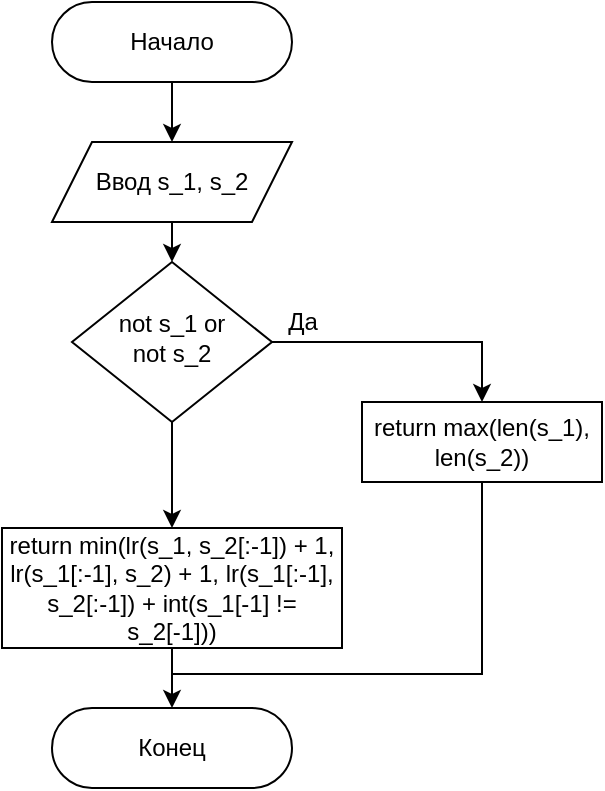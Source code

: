 <mxfile version="13.7.3" type="device" pages="4"><diagram id="aqBOiz54YOft1o3aaudl" name="lr"><mxGraphModel dx="1186" dy="875" grid="1" gridSize="10" guides="1" tooltips="1" connect="1" arrows="1" fold="1" page="1" pageScale="1" pageWidth="827" pageHeight="1169" math="0" shadow="0"><root><mxCell id="mpYPMY5xLq0tiu0TV8Yd-0"/><mxCell id="mpYPMY5xLq0tiu0TV8Yd-1" parent="mpYPMY5xLq0tiu0TV8Yd-0"/><mxCell id="gndyq0Nha8caR8wsRhvx-0" style="edgeStyle=orthogonalEdgeStyle;rounded=0;orthogonalLoop=1;jettySize=auto;html=1;exitX=0.5;exitY=1;exitDx=0;exitDy=0;entryX=0.5;entryY=0;entryDx=0;entryDy=0;" parent="mpYPMY5xLq0tiu0TV8Yd-1" source="gndyq0Nha8caR8wsRhvx-1" target="gndyq0Nha8caR8wsRhvx-6" edge="1"><mxGeometry relative="1" as="geometry"/></mxCell><mxCell id="gndyq0Nha8caR8wsRhvx-1" value="Начало" style="rounded=1;whiteSpace=wrap;html=1;fontSize=12;glass=0;strokeWidth=1;shadow=0;arcSize=50;" parent="mpYPMY5xLq0tiu0TV8Yd-1" vertex="1"><mxGeometry x="280" y="110" width="120" height="40" as="geometry"/></mxCell><mxCell id="gndyq0Nha8caR8wsRhvx-2" style="edgeStyle=orthogonalEdgeStyle;rounded=0;orthogonalLoop=1;jettySize=auto;html=1;exitX=1;exitY=0.5;exitDx=0;exitDy=0;" parent="mpYPMY5xLq0tiu0TV8Yd-1" source="gndyq0Nha8caR8wsRhvx-4" target="gndyq0Nha8caR8wsRhvx-8" edge="1"><mxGeometry relative="1" as="geometry"><Array as="points"><mxPoint x="495" y="280"/></Array></mxGeometry></mxCell><mxCell id="gndyq0Nha8caR8wsRhvx-3" style="edgeStyle=orthogonalEdgeStyle;rounded=0;orthogonalLoop=1;jettySize=auto;html=1;exitX=0.5;exitY=1;exitDx=0;exitDy=0;entryX=0.5;entryY=0;entryDx=0;entryDy=0;endArrow=classic;endFill=1;fontSize=12;" parent="mpYPMY5xLq0tiu0TV8Yd-1" source="gndyq0Nha8caR8wsRhvx-4" target="gndyq0Nha8caR8wsRhvx-13" edge="1"><mxGeometry relative="1" as="geometry"/></mxCell><mxCell id="gndyq0Nha8caR8wsRhvx-4" value="not s_1 or&lt;br&gt;not s_2" style="rhombus;whiteSpace=wrap;html=1;shadow=0;fontFamily=Helvetica;fontSize=12;align=center;strokeWidth=1;spacing=6;spacingTop=-4;" parent="mpYPMY5xLq0tiu0TV8Yd-1" vertex="1"><mxGeometry x="290" y="240" width="100" height="80" as="geometry"/></mxCell><mxCell id="gndyq0Nha8caR8wsRhvx-5" style="edgeStyle=orthogonalEdgeStyle;rounded=0;orthogonalLoop=1;jettySize=auto;html=1;exitX=0.5;exitY=1;exitDx=0;exitDy=0;entryX=0.5;entryY=0;entryDx=0;entryDy=0;" parent="mpYPMY5xLq0tiu0TV8Yd-1" source="gndyq0Nha8caR8wsRhvx-6" target="gndyq0Nha8caR8wsRhvx-4" edge="1"><mxGeometry relative="1" as="geometry"/></mxCell><mxCell id="gndyq0Nha8caR8wsRhvx-6" value="Ввод s_1, s_2" style="shape=parallelogram;perimeter=parallelogramPerimeter;whiteSpace=wrap;html=1;fixedSize=1;" parent="mpYPMY5xLq0tiu0TV8Yd-1" vertex="1"><mxGeometry x="280" y="180" width="120" height="40" as="geometry"/></mxCell><mxCell id="gndyq0Nha8caR8wsRhvx-22" style="edgeStyle=orthogonalEdgeStyle;rounded=0;orthogonalLoop=1;jettySize=auto;html=1;exitX=0.5;exitY=1;exitDx=0;exitDy=0;endArrow=none;endFill=0;fontSize=12;entryX=0.5;entryY=0;entryDx=0;entryDy=0;" parent="mpYPMY5xLq0tiu0TV8Yd-1" edge="1"><mxGeometry relative="1" as="geometry"><mxPoint x="340" y="459" as="targetPoint"/><Array as="points"><mxPoint x="495" y="446"/><mxPoint x="340" y="446"/></Array><mxPoint x="495" y="346" as="sourcePoint"/></mxGeometry></mxCell><mxCell id="gndyq0Nha8caR8wsRhvx-8" value="return max(len(s_1), len(s_2))" style="rounded=0;whiteSpace=wrap;html=1;" parent="mpYPMY5xLq0tiu0TV8Yd-1" vertex="1"><mxGeometry x="435" y="310" width="120" height="40" as="geometry"/></mxCell><mxCell id="gndyq0Nha8caR8wsRhvx-11" value="Конец" style="rounded=1;whiteSpace=wrap;html=1;fontSize=12;glass=0;strokeWidth=1;shadow=0;arcSize=50;" parent="mpYPMY5xLq0tiu0TV8Yd-1" vertex="1"><mxGeometry x="280" y="463" width="120" height="40" as="geometry"/></mxCell><mxCell id="gndyq0Nha8caR8wsRhvx-21" style="edgeStyle=orthogonalEdgeStyle;rounded=0;orthogonalLoop=1;jettySize=auto;html=1;exitX=0.5;exitY=1;exitDx=0;exitDy=0;entryX=0.5;entryY=0;entryDx=0;entryDy=0;endArrow=classic;endFill=1;fontSize=12;" parent="mpYPMY5xLq0tiu0TV8Yd-1" source="gndyq0Nha8caR8wsRhvx-13" target="gndyq0Nha8caR8wsRhvx-11" edge="1"><mxGeometry relative="1" as="geometry"/></mxCell><mxCell id="gndyq0Nha8caR8wsRhvx-13" value="return min(lr(s_1, s_2[:-1]) + 1, lr(s_1[:-1], s_2) + 1, lr(s_1[:-1], s_2[:-1]) + int(s_1[-1] != s_2[-1]))" style="rounded=0;whiteSpace=wrap;html=1;" parent="mpYPMY5xLq0tiu0TV8Yd-1" vertex="1"><mxGeometry x="255" y="373" width="170" height="60" as="geometry"/></mxCell><mxCell id="gndyq0Nha8caR8wsRhvx-19" value="Да" style="text;html=1;align=center;verticalAlign=middle;resizable=0;points=[];autosize=1;fontSize=12;" parent="mpYPMY5xLq0tiu0TV8Yd-1" vertex="1"><mxGeometry x="390" y="260" width="30" height="20" as="geometry"/></mxCell></root></mxGraphModel></diagram><diagram id="C5RBs43oDa-KdzZeNtuy" name="ldr"><mxGraphModel dx="1186" dy="875" grid="1" gridSize="10" guides="1" tooltips="1" connect="1" arrows="1" fold="1" page="1" pageScale="1" pageWidth="827" pageHeight="1169" math="0" shadow="0"><root><mxCell id="WIyWlLk6GJQsqaUBKTNV-0"/><mxCell id="WIyWlLk6GJQsqaUBKTNV-1" parent="WIyWlLk6GJQsqaUBKTNV-0"/><mxCell id="tm-m2GC2lMm420ZFq8HK-1" style="edgeStyle=orthogonalEdgeStyle;rounded=0;orthogonalLoop=1;jettySize=auto;html=1;exitX=0.5;exitY=1;exitDx=0;exitDy=0;entryX=0.5;entryY=0;entryDx=0;entryDy=0;" parent="WIyWlLk6GJQsqaUBKTNV-1" source="WIyWlLk6GJQsqaUBKTNV-3" target="tm-m2GC2lMm420ZFq8HK-0" edge="1"><mxGeometry relative="1" as="geometry"/></mxCell><mxCell id="WIyWlLk6GJQsqaUBKTNV-3" value="Начало" style="rounded=1;whiteSpace=wrap;html=1;fontSize=12;glass=0;strokeWidth=1;shadow=0;arcSize=50;" parent="WIyWlLk6GJQsqaUBKTNV-1" vertex="1"><mxGeometry x="280" y="110" width="120" height="40" as="geometry"/></mxCell><mxCell id="tm-m2GC2lMm420ZFq8HK-3" style="edgeStyle=orthogonalEdgeStyle;rounded=0;orthogonalLoop=1;jettySize=auto;html=1;exitX=1;exitY=0.5;exitDx=0;exitDy=0;" parent="WIyWlLk6GJQsqaUBKTNV-1" source="WIyWlLk6GJQsqaUBKTNV-6" target="tm-m2GC2lMm420ZFq8HK-2" edge="1"><mxGeometry relative="1" as="geometry"><Array as="points"><mxPoint x="495" y="280"/></Array></mxGeometry></mxCell><mxCell id="tm-m2GC2lMm420ZFq8HK-28" style="edgeStyle=orthogonalEdgeStyle;rounded=0;orthogonalLoop=1;jettySize=auto;html=1;exitX=0.5;exitY=1;exitDx=0;exitDy=0;entryX=0.5;entryY=0;entryDx=0;entryDy=0;endArrow=classic;endFill=1;fontSize=12;" parent="WIyWlLk6GJQsqaUBKTNV-1" source="WIyWlLk6GJQsqaUBKTNV-6" target="tm-m2GC2lMm420ZFq8HK-10" edge="1"><mxGeometry relative="1" as="geometry"/></mxCell><mxCell id="WIyWlLk6GJQsqaUBKTNV-6" value="not s_1 or&lt;br&gt;not s_2" style="rhombus;whiteSpace=wrap;html=1;shadow=0;fontFamily=Helvetica;fontSize=12;align=center;strokeWidth=1;spacing=6;spacingTop=-4;" parent="WIyWlLk6GJQsqaUBKTNV-1" vertex="1"><mxGeometry x="290" y="240" width="100" height="80" as="geometry"/></mxCell><mxCell id="tm-m2GC2lMm420ZFq8HK-5" style="edgeStyle=orthogonalEdgeStyle;rounded=0;orthogonalLoop=1;jettySize=auto;html=1;exitX=0.5;exitY=1;exitDx=0;exitDy=0;entryX=0.5;entryY=0;entryDx=0;entryDy=0;" parent="WIyWlLk6GJQsqaUBKTNV-1" source="tm-m2GC2lMm420ZFq8HK-0" target="WIyWlLk6GJQsqaUBKTNV-6" edge="1"><mxGeometry relative="1" as="geometry"/></mxCell><mxCell id="tm-m2GC2lMm420ZFq8HK-0" value="Ввод s_1, s_2" style="shape=parallelogram;perimeter=parallelogramPerimeter;whiteSpace=wrap;html=1;fixedSize=1;" parent="WIyWlLk6GJQsqaUBKTNV-1" vertex="1"><mxGeometry x="280" y="180" width="120" height="40" as="geometry"/></mxCell><mxCell id="tm-m2GC2lMm420ZFq8HK-27" style="edgeStyle=orthogonalEdgeStyle;rounded=0;orthogonalLoop=1;jettySize=auto;html=1;exitX=0.5;exitY=1;exitDx=0;exitDy=0;endArrow=none;endFill=0;fontSize=12;entryX=0.5;entryY=0;entryDx=0;entryDy=0;" parent="WIyWlLk6GJQsqaUBKTNV-1" source="tm-m2GC2lMm420ZFq8HK-2" edge="1" target="tm-m2GC2lMm420ZFq8HK-7"><mxGeometry relative="1" as="geometry"><mxPoint x="340" y="708.636" as="targetPoint"/><Array as="points"><mxPoint x="495" y="660"/><mxPoint x="340" y="660"/></Array><mxPoint x="495" y="460.36" as="sourcePoint"/></mxGeometry></mxCell><mxCell id="tm-m2GC2lMm420ZFq8HK-2" value="return max(len(s_1), len(s_2))" style="rounded=0;whiteSpace=wrap;html=1;" parent="WIyWlLk6GJQsqaUBKTNV-1" vertex="1"><mxGeometry x="435" y="410" width="120" height="40" as="geometry"/></mxCell><mxCell id="tm-m2GC2lMm420ZFq8HK-8" style="edgeStyle=orthogonalEdgeStyle;rounded=0;orthogonalLoop=1;jettySize=auto;html=1;exitX=0.5;exitY=1;exitDx=0;exitDy=0;entryX=0.5;entryY=0;entryDx=0;entryDy=0;" parent="WIyWlLk6GJQsqaUBKTNV-1" source="tm-m2GC2lMm420ZFq8HK-4" target="tm-m2GC2lMm420ZFq8HK-7" edge="1"><mxGeometry relative="1" as="geometry"/></mxCell><mxCell id="tm-m2GC2lMm420ZFq8HK-4" value="return res" style="rounded=0;whiteSpace=wrap;html=1;" parent="WIyWlLk6GJQsqaUBKTNV-1" vertex="1"><mxGeometry x="270" y="606" width="140" height="40" as="geometry"/></mxCell><mxCell id="tm-m2GC2lMm420ZFq8HK-7" value="Конец" style="rounded=1;whiteSpace=wrap;html=1;fontSize=12;glass=0;strokeWidth=1;shadow=0;arcSize=50;" parent="WIyWlLk6GJQsqaUBKTNV-1" vertex="1"><mxGeometry x="280" y="676" width="120" height="40" as="geometry"/></mxCell><mxCell id="tm-m2GC2lMm420ZFq8HK-29" style="edgeStyle=orthogonalEdgeStyle;rounded=0;orthogonalLoop=1;jettySize=auto;html=1;exitX=0.5;exitY=1;exitDx=0;exitDy=0;entryX=0.5;entryY=0;entryDx=0;entryDy=0;endArrow=classic;endFill=1;fontSize=12;" parent="WIyWlLk6GJQsqaUBKTNV-1" source="tm-m2GC2lMm420ZFq8HK-10" target="tm-m2GC2lMm420ZFq8HK-12" edge="1"><mxGeometry relative="1" as="geometry"/></mxCell><mxCell id="tm-m2GC2lMm420ZFq8HK-10" value="res = min(ldr(s_1, s_2[:-1]) + 1, ldr(s_1[:-1], s_2) + 1, ldr(s_1[:-1], s_2[:-1]) + int(s_1[-1] != s_2[-1]))" style="rounded=0;whiteSpace=wrap;html=1;" parent="WIyWlLk6GJQsqaUBKTNV-1" vertex="1"><mxGeometry x="255" y="340" width="170" height="60" as="geometry"/></mxCell><mxCell id="tm-m2GC2lMm420ZFq8HK-20" style="edgeStyle=orthogonalEdgeStyle;rounded=0;orthogonalLoop=1;jettySize=auto;html=1;exitX=0;exitY=0.5;exitDx=0;exitDy=0;entryX=0.5;entryY=0;entryDx=0;entryDy=0;endArrow=classic;endFill=1;fontSize=12;" parent="WIyWlLk6GJQsqaUBKTNV-1" source="tm-m2GC2lMm420ZFq8HK-12" target="tm-m2GC2lMm420ZFq8HK-14" edge="1"><mxGeometry relative="1" as="geometry"><Array as="points"><mxPoint x="180" y="490"/><mxPoint x="180" y="530"/></Array></mxGeometry></mxCell><mxCell id="tm-m2GC2lMm420ZFq8HK-26" style="edgeStyle=orthogonalEdgeStyle;rounded=0;orthogonalLoop=1;jettySize=auto;html=1;exitX=0.5;exitY=1;exitDx=0;exitDy=0;entryX=0.5;entryY=0;entryDx=0;entryDy=0;endArrow=classic;endFill=1;fontSize=12;" parent="WIyWlLk6GJQsqaUBKTNV-1" source="tm-m2GC2lMm420ZFq8HK-12" target="tm-m2GC2lMm420ZFq8HK-4" edge="1"><mxGeometry relative="1" as="geometry"/></mxCell><mxCell id="tm-m2GC2lMm420ZFq8HK-12" value="len(s_1) &amp;gt;= 2 &lt;br style=&quot;font-size: 12px;&quot;&gt;and len(s_2) &amp;gt;= 2 &lt;br style=&quot;font-size: 12px;&quot;&gt;and s_1[-1] == s_2[-2] &lt;br style=&quot;font-size: 12px;&quot;&gt;and s_1[-2] == s_2[-1]" style="rhombus;whiteSpace=wrap;html=1;shadow=0;fontFamily=Helvetica;fontSize=12;align=center;strokeWidth=1;spacing=6;spacingTop=-4;verticalAlign=middle;" parent="WIyWlLk6GJQsqaUBKTNV-1" vertex="1"><mxGeometry x="245" y="420" width="190" height="140" as="geometry"/></mxCell><mxCell id="tm-m2GC2lMm420ZFq8HK-23" style="edgeStyle=orthogonalEdgeStyle;rounded=0;orthogonalLoop=1;jettySize=auto;html=1;exitX=0.5;exitY=1;exitDx=0;exitDy=0;endArrow=none;endFill=0;fontSize=12;" parent="WIyWlLk6GJQsqaUBKTNV-1" source="tm-m2GC2lMm420ZFq8HK-14" edge="1"><mxGeometry relative="1" as="geometry"><mxPoint x="340" y="588" as="targetPoint"/><Array as="points"><mxPoint x="180" y="588"/></Array><mxPoint x="180" y="578" as="sourcePoint"/></mxGeometry></mxCell><mxCell id="tm-m2GC2lMm420ZFq8HK-14" value="res = min(res, ldr(s_1[:-2], s_2[:-2]) + 1)" style="rounded=0;whiteSpace=wrap;html=1;fontSize=12;" parent="WIyWlLk6GJQsqaUBKTNV-1" vertex="1"><mxGeometry x="120" y="530" width="120" height="40" as="geometry"/></mxCell><mxCell id="tm-m2GC2lMm420ZFq8HK-15" value="Да" style="text;html=1;align=center;verticalAlign=middle;resizable=0;points=[];autosize=1;fontSize=12;" parent="WIyWlLk6GJQsqaUBKTNV-1" vertex="1"><mxGeometry x="390" y="260" width="30" height="20" as="geometry"/></mxCell><mxCell id="tm-m2GC2lMm420ZFq8HK-18" value="Да" style="text;html=1;align=center;verticalAlign=middle;resizable=0;points=[];autosize=1;fontSize=12;" parent="WIyWlLk6GJQsqaUBKTNV-1" vertex="1"><mxGeometry x="215" y="470" width="30" height="20" as="geometry"/></mxCell></root></mxGraphModel></diagram><diagram id="kc5obgiK-U3Gd8yMVkWN" name="lm"><mxGraphModel dx="1186" dy="875" grid="1" gridSize="10" guides="1" tooltips="1" connect="1" arrows="1" fold="1" page="1" pageScale="1" pageWidth="827" pageHeight="1169" math="0" shadow="0"><root><mxCell id="CVxzo84y5xkep20HOa2X-0"/><mxCell id="CVxzo84y5xkep20HOa2X-1" parent="CVxzo84y5xkep20HOa2X-0"/><mxCell id="d5NGeivznJj_MobCLVJ5-0" style="edgeStyle=orthogonalEdgeStyle;rounded=0;orthogonalLoop=1;jettySize=auto;html=1;exitX=0.5;exitY=1;exitDx=0;exitDy=0;entryX=0.5;entryY=0;entryDx=0;entryDy=0;" parent="CVxzo84y5xkep20HOa2X-1" source="d5NGeivznJj_MobCLVJ5-1" target="d5NGeivznJj_MobCLVJ5-6" edge="1"><mxGeometry relative="1" as="geometry"/></mxCell><mxCell id="d5NGeivznJj_MobCLVJ5-1" value="Начало" style="rounded=1;whiteSpace=wrap;html=1;fontSize=12;glass=0;strokeWidth=1;shadow=0;arcSize=50;" parent="CVxzo84y5xkep20HOa2X-1" vertex="1"><mxGeometry x="280" y="120" width="120" height="40" as="geometry"/></mxCell><mxCell id="d5NGeivznJj_MobCLVJ5-2" style="edgeStyle=orthogonalEdgeStyle;rounded=0;orthogonalLoop=1;jettySize=auto;html=1;exitX=1;exitY=0.5;exitDx=0;exitDy=0;entryX=0.5;entryY=0;entryDx=0;entryDy=0;" parent="CVxzo84y5xkep20HOa2X-1" source="d5NGeivznJj_MobCLVJ5-4" target="d5NGeivznJj_MobCLVJ5-8" edge="1"><mxGeometry relative="1" as="geometry"><mxPoint x="500" y="310" as="targetPoint"/><Array as="points"><mxPoint x="474" y="280"/></Array></mxGeometry></mxCell><mxCell id="d5NGeivznJj_MobCLVJ5-23" style="edgeStyle=orthogonalEdgeStyle;rounded=0;orthogonalLoop=1;jettySize=auto;html=1;exitX=0.5;exitY=1;exitDx=0;exitDy=0;entryX=0.5;entryY=0;entryDx=0;entryDy=0;endArrow=classic;endFill=1;fontSize=12;" parent="CVxzo84y5xkep20HOa2X-1" source="d5NGeivznJj_MobCLVJ5-4" target="d5NGeivznJj_MobCLVJ5-21" edge="1"><mxGeometry relative="1" as="geometry"/></mxCell><mxCell id="d5NGeivznJj_MobCLVJ5-4" value="not s_1 or&lt;br&gt;not s_2" style="rhombus;whiteSpace=wrap;html=1;shadow=0;fontFamily=Helvetica;fontSize=12;align=center;strokeWidth=1;spacing=6;spacingTop=-4;" parent="CVxzo84y5xkep20HOa2X-1" vertex="1"><mxGeometry x="290" y="240" width="100" height="80" as="geometry"/></mxCell><mxCell id="d5NGeivznJj_MobCLVJ5-5" style="edgeStyle=orthogonalEdgeStyle;rounded=0;orthogonalLoop=1;jettySize=auto;html=1;exitX=0.5;exitY=1;exitDx=0;exitDy=0;entryX=0.5;entryY=0;entryDx=0;entryDy=0;" parent="CVxzo84y5xkep20HOa2X-1" source="d5NGeivznJj_MobCLVJ5-6" target="d5NGeivznJj_MobCLVJ5-4" edge="1"><mxGeometry relative="1" as="geometry"/></mxCell><mxCell id="d5NGeivznJj_MobCLVJ5-6" value="Ввод s_1, s_2" style="shape=parallelogram;perimeter=parallelogramPerimeter;whiteSpace=wrap;html=1;fixedSize=1;" parent="CVxzo84y5xkep20HOa2X-1" vertex="1"><mxGeometry x="280" y="180" width="120" height="40" as="geometry"/></mxCell><mxCell id="d5NGeivznJj_MobCLVJ5-69" style="edgeStyle=orthogonalEdgeStyle;rounded=0;orthogonalLoop=1;jettySize=auto;html=1;exitX=0.5;exitY=1;exitDx=0;exitDy=0;entryX=0.5;entryY=0;entryDx=0;entryDy=0;endArrow=classic;endFill=1;fontSize=12;" parent="CVxzo84y5xkep20HOa2X-1" source="d5NGeivznJj_MobCLVJ5-8" target="d5NGeivznJj_MobCLVJ5-11" edge="1"><mxGeometry relative="1" as="geometry"><Array as="points"><mxPoint x="474" y="940"/><mxPoint x="340" y="940"/></Array></mxGeometry></mxCell><mxCell id="d5NGeivznJj_MobCLVJ5-8" value="return max(len(s_1), len(s_2))" style="rounded=0;whiteSpace=wrap;html=1;" parent="CVxzo84y5xkep20HOa2X-1" vertex="1"><mxGeometry x="414" y="310" width="120" height="40" as="geometry"/></mxCell><mxCell id="d5NGeivznJj_MobCLVJ5-11" value="Конец" style="rounded=1;whiteSpace=wrap;html=1;fontSize=12;glass=0;strokeWidth=1;shadow=0;arcSize=50;" parent="CVxzo84y5xkep20HOa2X-1" vertex="1"><mxGeometry x="280" y="960" width="120" height="40" as="geometry"/></mxCell><mxCell id="d5NGeivznJj_MobCLVJ5-19" value="Да" style="text;html=1;align=center;verticalAlign=middle;resizable=0;points=[];autosize=1;fontSize=12;" parent="CVxzo84y5xkep20HOa2X-1" vertex="1"><mxGeometry x="390" y="260" width="30" height="20" as="geometry"/></mxCell><mxCell id="d5NGeivznJj_MobCLVJ5-24" style="edgeStyle=orthogonalEdgeStyle;rounded=0;orthogonalLoop=1;jettySize=auto;html=1;exitX=0.5;exitY=1;exitDx=0;exitDy=0;entryX=0.5;entryY=0;entryDx=0;entryDy=0;endArrow=classic;endFill=1;fontSize=12;" parent="CVxzo84y5xkep20HOa2X-1" source="d5NGeivznJj_MobCLVJ5-21" target="d5NGeivznJj_MobCLVJ5-22" edge="1"><mxGeometry relative="1" as="geometry"/></mxCell><mxCell id="d5NGeivznJj_MobCLVJ5-21" value="&lt;div&gt;ls_1 = len(s_1) + 1&lt;/div&gt;&lt;div&gt;ls_2 = len(s_2) + 1&lt;/div&gt;" style="rounded=0;whiteSpace=wrap;html=1;fontSize=12;" parent="CVxzo84y5xkep20HOa2X-1" vertex="1"><mxGeometry x="280" y="340" width="120" height="60" as="geometry"/></mxCell><mxCell id="d5NGeivznJj_MobCLVJ5-28" style="edgeStyle=orthogonalEdgeStyle;rounded=0;orthogonalLoop=1;jettySize=auto;html=1;exitX=0.5;exitY=1;exitDx=0;exitDy=0;entryX=0.5;entryY=0;entryDx=0;entryDy=0;entryPerimeter=0;endArrow=classic;endFill=1;fontSize=12;" parent="CVxzo84y5xkep20HOa2X-1" source="d5NGeivznJj_MobCLVJ5-22" edge="1"><mxGeometry relative="1" as="geometry"><mxPoint x="340" y="500" as="targetPoint"/></mxGeometry></mxCell><mxCell id="d5NGeivznJj_MobCLVJ5-22" value="Создание матрицы с размерами&lt;br&gt;&amp;nbsp;ls_1, ls_2" style="rounded=0;whiteSpace=wrap;html=1;fontSize=12;" parent="CVxzo84y5xkep20HOa2X-1" vertex="1"><mxGeometry x="280" y="420" width="120" height="60" as="geometry"/></mxCell><mxCell id="d5NGeivznJj_MobCLVJ5-61" style="edgeStyle=orthogonalEdgeStyle;rounded=0;orthogonalLoop=1;jettySize=auto;html=1;exitX=0.5;exitY=1;exitDx=0;exitDy=0;exitPerimeter=0;entryX=0.5;entryY=0;entryDx=0;entryDy=0;entryPerimeter=0;endArrow=classic;endFill=1;fontSize=12;" parent="CVxzo84y5xkep20HOa2X-1" source="d5NGeivznJj_MobCLVJ5-55" target="d5NGeivznJj_MobCLVJ5-56" edge="1"><mxGeometry relative="1" as="geometry"/></mxCell><mxCell id="d5NGeivznJj_MobCLVJ5-55" value="i = 1...ls_1" style="strokeWidth=1;html=1;shape=mxgraph.flowchart.loop_limit;whiteSpace=wrap;fontSize=12;" parent="CVxzo84y5xkep20HOa2X-1" vertex="1"><mxGeometry x="290" y="500" width="100" height="50" as="geometry"/></mxCell><mxCell id="d5NGeivznJj_MobCLVJ5-62" style="edgeStyle=orthogonalEdgeStyle;rounded=0;orthogonalLoop=1;jettySize=auto;html=1;exitX=0.5;exitY=1;exitDx=0;exitDy=0;exitPerimeter=0;entryX=0.5;entryY=0;entryDx=0;entryDy=0;endArrow=classic;endFill=1;fontSize=12;" parent="CVxzo84y5xkep20HOa2X-1" source="d5NGeivznJj_MobCLVJ5-56" target="d5NGeivznJj_MobCLVJ5-57" edge="1"><mxGeometry relative="1" as="geometry"/></mxCell><mxCell id="d5NGeivznJj_MobCLVJ5-56" value="j = 1...ls_2" style="strokeWidth=1;html=1;shape=mxgraph.flowchart.loop_limit;whiteSpace=wrap;fontSize=12;" parent="CVxzo84y5xkep20HOa2X-1" vertex="1"><mxGeometry x="290" y="570" width="100" height="50" as="geometry"/></mxCell><mxCell id="d5NGeivznJj_MobCLVJ5-63" style="edgeStyle=orthogonalEdgeStyle;rounded=0;orthogonalLoop=1;jettySize=auto;html=1;exitX=0.5;exitY=1;exitDx=0;exitDy=0;entryX=0.5;entryY=1;entryDx=0;entryDy=0;entryPerimeter=0;endArrow=classic;endFill=1;fontSize=12;" parent="CVxzo84y5xkep20HOa2X-1" source="d5NGeivznJj_MobCLVJ5-57" target="d5NGeivznJj_MobCLVJ5-58" edge="1"><mxGeometry relative="1" as="geometry"/></mxCell><mxCell id="d5NGeivznJj_MobCLVJ5-57" value="mt[i][j] = min(mt[i - 1][j] + 1, mt[i][j - 1] + 1, mt[i - 1][j - 1] + int(s_1[i - 1] != s_2[j - 1]))" style="rounded=0;whiteSpace=wrap;html=1;strokeWidth=1;fontSize=12;" parent="CVxzo84y5xkep20HOa2X-1" vertex="1"><mxGeometry x="280" y="640" width="120" height="70" as="geometry"/></mxCell><mxCell id="d5NGeivznJj_MobCLVJ5-64" style="edgeStyle=orthogonalEdgeStyle;rounded=0;orthogonalLoop=1;jettySize=auto;html=1;exitX=0.5;exitY=0;exitDx=0;exitDy=0;exitPerimeter=0;entryX=0.5;entryY=1;entryDx=0;entryDy=0;entryPerimeter=0;endArrow=classic;endFill=1;fontSize=12;" parent="CVxzo84y5xkep20HOa2X-1" source="d5NGeivznJj_MobCLVJ5-58" target="d5NGeivznJj_MobCLVJ5-59" edge="1"><mxGeometry relative="1" as="geometry"/></mxCell><mxCell id="d5NGeivznJj_MobCLVJ5-58" value="j++" style="strokeWidth=1;html=1;shape=mxgraph.flowchart.loop_limit;whiteSpace=wrap;fontSize=12;flipV=1;" parent="CVxzo84y5xkep20HOa2X-1" vertex="1"><mxGeometry x="290" y="730" width="100" height="50" as="geometry"/></mxCell><mxCell id="d5NGeivznJj_MobCLVJ5-66" style="edgeStyle=orthogonalEdgeStyle;rounded=0;orthogonalLoop=1;jettySize=auto;html=1;exitX=0.5;exitY=0;exitDx=0;exitDy=0;exitPerimeter=0;entryX=0.5;entryY=0;entryDx=0;entryDy=0;endArrow=classic;endFill=1;fontSize=12;" parent="CVxzo84y5xkep20HOa2X-1" source="d5NGeivznJj_MobCLVJ5-59" target="d5NGeivznJj_MobCLVJ5-60" edge="1"><mxGeometry relative="1" as="geometry"/></mxCell><mxCell id="d5NGeivznJj_MobCLVJ5-59" value="i++" style="strokeWidth=1;html=1;shape=mxgraph.flowchart.loop_limit;whiteSpace=wrap;fontSize=12;flipV=1;" parent="CVxzo84y5xkep20HOa2X-1" vertex="1"><mxGeometry x="290" y="800" width="100" height="50" as="geometry"/></mxCell><mxCell id="d5NGeivznJj_MobCLVJ5-68" style="edgeStyle=orthogonalEdgeStyle;rounded=0;orthogonalLoop=1;jettySize=auto;html=1;exitX=0.5;exitY=1;exitDx=0;exitDy=0;entryX=0.5;entryY=0;entryDx=0;entryDy=0;endArrow=classic;endFill=1;fontSize=12;" parent="CVxzo84y5xkep20HOa2X-1" source="d5NGeivznJj_MobCLVJ5-60" target="d5NGeivznJj_MobCLVJ5-11" edge="1"><mxGeometry relative="1" as="geometry"/></mxCell><mxCell id="d5NGeivznJj_MobCLVJ5-60" value="return mt[-1][-1]" style="rounded=0;whiteSpace=wrap;html=1;strokeWidth=1;fontSize=12;" parent="CVxzo84y5xkep20HOa2X-1" vertex="1"><mxGeometry x="280" y="870" width="120" height="60" as="geometry"/></mxCell></root></mxGraphModel></diagram><diagram id="hSEtoC6cnHoy7yCwU8Ee" name="ldm"><mxGraphModel dx="1186" dy="875" grid="1" gridSize="10" guides="1" tooltips="1" connect="1" arrows="1" fold="1" page="1" pageScale="1" pageWidth="827" pageHeight="1169" math="0" shadow="0"><root><mxCell id="xDUiy83-LQvk3UYBVPBc-0"/><mxCell id="xDUiy83-LQvk3UYBVPBc-1" parent="xDUiy83-LQvk3UYBVPBc-0"/><mxCell id="FieFiRC8ehpn4F720YO9-0" style="edgeStyle=orthogonalEdgeStyle;rounded=0;orthogonalLoop=1;jettySize=auto;html=1;exitX=0.5;exitY=1;exitDx=0;exitDy=0;entryX=0.5;entryY=0;entryDx=0;entryDy=0;" parent="xDUiy83-LQvk3UYBVPBc-1" source="FieFiRC8ehpn4F720YO9-1" target="FieFiRC8ehpn4F720YO9-6" edge="1"><mxGeometry relative="1" as="geometry"/></mxCell><mxCell id="FieFiRC8ehpn4F720YO9-1" value="Начало" style="rounded=1;whiteSpace=wrap;html=1;fontSize=12;glass=0;strokeWidth=1;shadow=0;arcSize=50;" parent="xDUiy83-LQvk3UYBVPBc-1" vertex="1"><mxGeometry x="275" y="19" width="120" height="40" as="geometry"/></mxCell><mxCell id="FieFiRC8ehpn4F720YO9-2" style="edgeStyle=orthogonalEdgeStyle;rounded=0;orthogonalLoop=1;jettySize=auto;html=1;exitX=1;exitY=0.5;exitDx=0;exitDy=0;entryX=0.5;entryY=0;entryDx=0;entryDy=0;" parent="xDUiy83-LQvk3UYBVPBc-1" source="FieFiRC8ehpn4F720YO9-4" target="FieFiRC8ehpn4F720YO9-8" edge="1"><mxGeometry relative="1" as="geometry"/></mxCell><mxCell id="FieFiRC8ehpn4F720YO9-3" style="edgeStyle=orthogonalEdgeStyle;rounded=0;orthogonalLoop=1;jettySize=auto;html=1;exitX=0.5;exitY=1;exitDx=0;exitDy=0;entryX=0.5;entryY=0;entryDx=0;entryDy=0;endArrow=classic;endFill=1;fontSize=12;" parent="xDUiy83-LQvk3UYBVPBc-1" source="FieFiRC8ehpn4F720YO9-4" target="FieFiRC8ehpn4F720YO9-12" edge="1"><mxGeometry relative="1" as="geometry"/></mxCell><mxCell id="FieFiRC8ehpn4F720YO9-4" value="not s_1 or&lt;br&gt;not s_2" style="rhombus;whiteSpace=wrap;html=1;shadow=0;fontFamily=Helvetica;fontSize=12;align=center;strokeWidth=1;spacing=6;spacingTop=-4;" parent="xDUiy83-LQvk3UYBVPBc-1" vertex="1"><mxGeometry x="285" y="139" width="100" height="80" as="geometry"/></mxCell><mxCell id="FieFiRC8ehpn4F720YO9-5" style="edgeStyle=orthogonalEdgeStyle;rounded=0;orthogonalLoop=1;jettySize=auto;html=1;exitX=0.5;exitY=1;exitDx=0;exitDy=0;entryX=0.5;entryY=0;entryDx=0;entryDy=0;" parent="xDUiy83-LQvk3UYBVPBc-1" source="FieFiRC8ehpn4F720YO9-6" target="FieFiRC8ehpn4F720YO9-4" edge="1"><mxGeometry relative="1" as="geometry"/></mxCell><mxCell id="FieFiRC8ehpn4F720YO9-6" value="Ввод s_1, s_2" style="shape=parallelogram;perimeter=parallelogramPerimeter;whiteSpace=wrap;html=1;fixedSize=1;" parent="xDUiy83-LQvk3UYBVPBc-1" vertex="1"><mxGeometry x="275" y="79" width="120" height="40" as="geometry"/></mxCell><mxCell id="FieFiRC8ehpn4F720YO9-37" style="edgeStyle=orthogonalEdgeStyle;rounded=0;orthogonalLoop=1;jettySize=auto;html=1;exitX=0.5;exitY=1;exitDx=0;exitDy=0;endArrow=classic;endFill=1;fontSize=12;" parent="xDUiy83-LQvk3UYBVPBc-1" source="FieFiRC8ehpn4F720YO9-8" target="FieFiRC8ehpn4F720YO9-9" edge="1"><mxGeometry relative="1" as="geometry"><Array as="points"><mxPoint x="490" y="700"/><mxPoint x="550" y="700"/><mxPoint x="550" y="870"/><mxPoint x="410" y="870"/><mxPoint x="410" y="1070"/><mxPoint x="335" y="1070"/></Array></mxGeometry></mxCell><mxCell id="FieFiRC8ehpn4F720YO9-8" value="return max(len(s_1), len(s_2))" style="rounded=0;whiteSpace=wrap;html=1;" parent="xDUiy83-LQvk3UYBVPBc-1" vertex="1"><mxGeometry x="430" y="210" width="120" height="40" as="geometry"/></mxCell><mxCell id="FieFiRC8ehpn4F720YO9-9" value="Конец" style="rounded=1;whiteSpace=wrap;html=1;fontSize=12;glass=0;strokeWidth=1;shadow=0;arcSize=50;" parent="xDUiy83-LQvk3UYBVPBc-1" vertex="1"><mxGeometry x="275" y="1090" width="120" height="40" as="geometry"/></mxCell><mxCell id="FieFiRC8ehpn4F720YO9-10" value="Да" style="text;html=1;align=center;verticalAlign=middle;resizable=0;points=[];autosize=1;fontSize=12;" parent="xDUiy83-LQvk3UYBVPBc-1" vertex="1"><mxGeometry x="385" y="159" width="30" height="20" as="geometry"/></mxCell><mxCell id="FieFiRC8ehpn4F720YO9-11" style="edgeStyle=orthogonalEdgeStyle;rounded=0;orthogonalLoop=1;jettySize=auto;html=1;exitX=0.5;exitY=1;exitDx=0;exitDy=0;entryX=0.5;entryY=0;entryDx=0;entryDy=0;endArrow=classic;endFill=1;fontSize=12;" parent="xDUiy83-LQvk3UYBVPBc-1" source="FieFiRC8ehpn4F720YO9-12" target="FieFiRC8ehpn4F720YO9-14" edge="1"><mxGeometry relative="1" as="geometry"/></mxCell><mxCell id="FieFiRC8ehpn4F720YO9-12" value="&lt;div&gt;ls_1 = len(s_1) + 1&lt;/div&gt;&lt;div&gt;ls_2 = len(s_2) + 1&lt;/div&gt;" style="rounded=0;whiteSpace=wrap;html=1;fontSize=12;" parent="xDUiy83-LQvk3UYBVPBc-1" vertex="1"><mxGeometry x="275" y="239" width="120" height="60" as="geometry"/></mxCell><mxCell id="FieFiRC8ehpn4F720YO9-13" style="edgeStyle=orthogonalEdgeStyle;rounded=0;orthogonalLoop=1;jettySize=auto;html=1;exitX=0.5;exitY=1;exitDx=0;exitDy=0;entryX=0.5;entryY=0;entryDx=0;entryDy=0;entryPerimeter=0;endArrow=classic;endFill=1;fontSize=12;" parent="xDUiy83-LQvk3UYBVPBc-1" source="FieFiRC8ehpn4F720YO9-14" edge="1"><mxGeometry relative="1" as="geometry"><mxPoint x="335" y="399" as="targetPoint"/></mxGeometry></mxCell><mxCell id="FieFiRC8ehpn4F720YO9-14" value="Создание матрицы с размерами&lt;br&gt;&amp;nbsp;ls_1, ls_2" style="rounded=0;whiteSpace=wrap;html=1;fontSize=12;" parent="xDUiy83-LQvk3UYBVPBc-1" vertex="1"><mxGeometry x="275" y="319" width="120" height="60" as="geometry"/></mxCell><mxCell id="FieFiRC8ehpn4F720YO9-15" style="edgeStyle=orthogonalEdgeStyle;rounded=0;orthogonalLoop=1;jettySize=auto;html=1;exitX=0.5;exitY=1;exitDx=0;exitDy=0;exitPerimeter=0;entryX=0.5;entryY=0;entryDx=0;entryDy=0;entryPerimeter=0;endArrow=classic;endFill=1;fontSize=12;" parent="xDUiy83-LQvk3UYBVPBc-1" source="FieFiRC8ehpn4F720YO9-16" target="FieFiRC8ehpn4F720YO9-18" edge="1"><mxGeometry relative="1" as="geometry"/></mxCell><mxCell id="FieFiRC8ehpn4F720YO9-16" value="i = 1...ls_1" style="strokeWidth=1;html=1;shape=mxgraph.flowchart.loop_limit;whiteSpace=wrap;fontSize=12;" parent="xDUiy83-LQvk3UYBVPBc-1" vertex="1"><mxGeometry x="285" y="399" width="100" height="50" as="geometry"/></mxCell><mxCell id="FieFiRC8ehpn4F720YO9-17" style="edgeStyle=orthogonalEdgeStyle;rounded=0;orthogonalLoop=1;jettySize=auto;html=1;exitX=0.5;exitY=1;exitDx=0;exitDy=0;exitPerimeter=0;entryX=0.5;entryY=0;entryDx=0;entryDy=0;endArrow=classic;endFill=1;fontSize=12;" parent="xDUiy83-LQvk3UYBVPBc-1" source="FieFiRC8ehpn4F720YO9-18" target="FieFiRC8ehpn4F720YO9-20" edge="1"><mxGeometry relative="1" as="geometry"/></mxCell><mxCell id="FieFiRC8ehpn4F720YO9-18" value="j = 1...ls_2" style="strokeWidth=1;html=1;shape=mxgraph.flowchart.loop_limit;whiteSpace=wrap;fontSize=12;" parent="xDUiy83-LQvk3UYBVPBc-1" vertex="1"><mxGeometry x="285" y="469" width="100" height="50" as="geometry"/></mxCell><mxCell id="FieFiRC8ehpn4F720YO9-36" style="edgeStyle=orthogonalEdgeStyle;rounded=0;orthogonalLoop=1;jettySize=auto;html=1;exitX=0.5;exitY=1;exitDx=0;exitDy=0;entryX=0.5;entryY=0;entryDx=0;entryDy=0;entryPerimeter=0;endArrow=classic;endFill=1;fontSize=12;" parent="xDUiy83-LQvk3UYBVPBc-1" source="FieFiRC8ehpn4F720YO9-20" target="FieFiRC8ehpn4F720YO9-28" edge="1"><mxGeometry relative="1" as="geometry"/></mxCell><mxCell id="FieFiRC8ehpn4F720YO9-20" value="mt[i][j] = min(mt[i - 1][j] + 1, mt[i][j - 1] + 1, mt[i - 1][j - 1] + int(s_1[i - 1] != s_2[j - 1]))" style="rounded=0;whiteSpace=wrap;html=1;strokeWidth=1;fontSize=12;" parent="xDUiy83-LQvk3UYBVPBc-1" vertex="1"><mxGeometry x="275" y="539" width="120" height="70" as="geometry"/></mxCell><mxCell id="FieFiRC8ehpn4F720YO9-21" style="edgeStyle=orthogonalEdgeStyle;rounded=0;orthogonalLoop=1;jettySize=auto;html=1;exitX=0.5;exitY=0;exitDx=0;exitDy=0;exitPerimeter=0;entryX=0.5;entryY=1;entryDx=0;entryDy=0;entryPerimeter=0;endArrow=classic;endFill=1;fontSize=12;" parent="xDUiy83-LQvk3UYBVPBc-1" source="FieFiRC8ehpn4F720YO9-22" target="FieFiRC8ehpn4F720YO9-24" edge="1"><mxGeometry relative="1" as="geometry"/></mxCell><mxCell id="FieFiRC8ehpn4F720YO9-22" value="j++" style="strokeWidth=1;html=1;shape=mxgraph.flowchart.loop_limit;whiteSpace=wrap;fontSize=12;flipV=1;" parent="xDUiy83-LQvk3UYBVPBc-1" vertex="1"><mxGeometry x="285" y="860" width="100" height="50" as="geometry"/></mxCell><mxCell id="FieFiRC8ehpn4F720YO9-23" style="edgeStyle=orthogonalEdgeStyle;rounded=0;orthogonalLoop=1;jettySize=auto;html=1;exitX=0.5;exitY=0;exitDx=0;exitDy=0;exitPerimeter=0;entryX=0.5;entryY=0;entryDx=0;entryDy=0;endArrow=classic;endFill=1;fontSize=12;" parent="xDUiy83-LQvk3UYBVPBc-1" source="FieFiRC8ehpn4F720YO9-24" target="FieFiRC8ehpn4F720YO9-26" edge="1"><mxGeometry relative="1" as="geometry"/></mxCell><mxCell id="FieFiRC8ehpn4F720YO9-24" value="i++" style="strokeWidth=1;html=1;shape=mxgraph.flowchart.loop_limit;whiteSpace=wrap;fontSize=12;flipV=1;" parent="xDUiy83-LQvk3UYBVPBc-1" vertex="1"><mxGeometry x="285" y="930" width="100" height="50" as="geometry"/></mxCell><mxCell id="FieFiRC8ehpn4F720YO9-25" style="edgeStyle=orthogonalEdgeStyle;rounded=0;orthogonalLoop=1;jettySize=auto;html=1;exitX=0.5;exitY=1;exitDx=0;exitDy=0;entryX=0.5;entryY=0;entryDx=0;entryDy=0;endArrow=classic;endFill=1;fontSize=12;" parent="xDUiy83-LQvk3UYBVPBc-1" source="FieFiRC8ehpn4F720YO9-26" target="FieFiRC8ehpn4F720YO9-9" edge="1"><mxGeometry relative="1" as="geometry"/></mxCell><mxCell id="FieFiRC8ehpn4F720YO9-26" value="return mt[-1][-1]" style="rounded=0;whiteSpace=wrap;html=1;strokeWidth=1;fontSize=12;" parent="xDUiy83-LQvk3UYBVPBc-1" vertex="1"><mxGeometry x="275" y="1000" width="120" height="60" as="geometry"/></mxCell><mxCell id="FieFiRC8ehpn4F720YO9-30" style="edgeStyle=orthogonalEdgeStyle;rounded=0;orthogonalLoop=1;jettySize=auto;html=1;exitX=1;exitY=0.5;exitDx=0;exitDy=0;exitPerimeter=0;endArrow=classic;endFill=1;fontSize=12;" parent="xDUiy83-LQvk3UYBVPBc-1" source="FieFiRC8ehpn4F720YO9-28" target="FieFiRC8ehpn4F720YO9-29" edge="1"><mxGeometry relative="1" as="geometry"/></mxCell><mxCell id="FieFiRC8ehpn4F720YO9-32" style="edgeStyle=orthogonalEdgeStyle;rounded=0;orthogonalLoop=1;jettySize=auto;html=1;exitX=0.5;exitY=1;exitDx=0;exitDy=0;exitPerimeter=0;endArrow=classic;endFill=1;fontSize=12;" parent="xDUiy83-LQvk3UYBVPBc-1" source="FieFiRC8ehpn4F720YO9-28" target="FieFiRC8ehpn4F720YO9-22" edge="1"><mxGeometry relative="1" as="geometry"/></mxCell><mxCell id="FieFiRC8ehpn4F720YO9-28" value="&lt;font style=&quot;font-size: 11px&quot;&gt;&lt;br&gt;i &amp;gt; 1 and j &amp;gt; 1 and&lt;br&gt;s_1[i - 1] == s_2[j - 2]&lt;br&gt;and s_1[i - 2] &lt;br&gt;== s_2[j - 1]&lt;/font&gt;" style="strokeWidth=1;html=1;shape=mxgraph.flowchart.decision;whiteSpace=wrap;fontSize=12;" parent="xDUiy83-LQvk3UYBVPBc-1" vertex="1"><mxGeometry x="270" y="629" width="130" height="130" as="geometry"/></mxCell><mxCell id="FieFiRC8ehpn4F720YO9-35" style="edgeStyle=orthogonalEdgeStyle;rounded=0;orthogonalLoop=1;jettySize=auto;html=1;exitX=0.5;exitY=1;exitDx=0;exitDy=0;endArrow=classic;endFill=1;fontSize=12;" parent="xDUiy83-LQvk3UYBVPBc-1" source="FieFiRC8ehpn4F720YO9-29" target="FieFiRC8ehpn4F720YO9-22" edge="1"><mxGeometry relative="1" as="geometry"/></mxCell><mxCell id="FieFiRC8ehpn4F720YO9-29" value="mt[i][j] = min(mt[i][j], mt[i - 2][j - 2] + 1)" style="rounded=0;whiteSpace=wrap;html=1;strokeWidth=1;fontSize=12;" parent="xDUiy83-LQvk3UYBVPBc-1" vertex="1"><mxGeometry x="400" y="750" width="120" height="60" as="geometry"/></mxCell><mxCell id="FieFiRC8ehpn4F720YO9-31" value="Да" style="text;html=1;align=center;verticalAlign=middle;resizable=0;points=[];autosize=1;fontSize=12;" parent="xDUiy83-LQvk3UYBVPBc-1" vertex="1"><mxGeometry x="395" y="670" width="30" height="20" as="geometry"/></mxCell></root></mxGraphModel></diagram></mxfile>